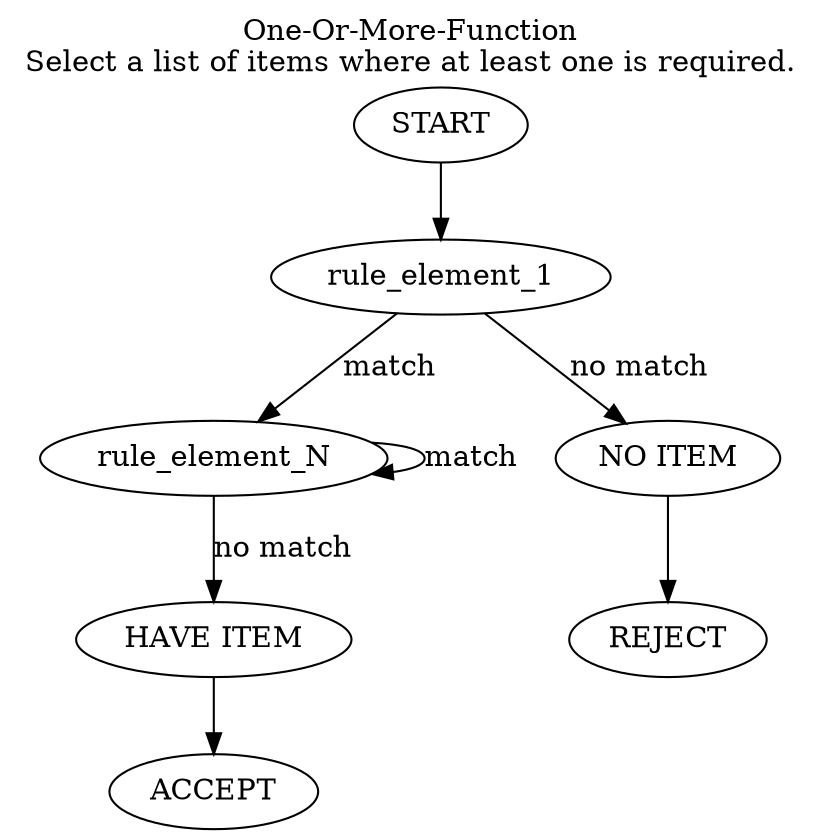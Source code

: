 digraph X {

label="One-Or-More-Function\nSelect a list of items where at least one is required.\n"
labelloc="t"
//rankdir="LR"

"START" -> "rule_element_1"

"rule_element_1" -> "rule_element_N" [label="match"]
"rule_element_1" -> "NO ITEM" [label="no match"]

"rule_element_N" -> "rule_element_N" [label="match"]
"rule_element_N" -> "HAVE ITEM" [label="no match"]

"NO ITEM" -> "REJECT"
"HAVE ITEM" -> "ACCEPT"

}
